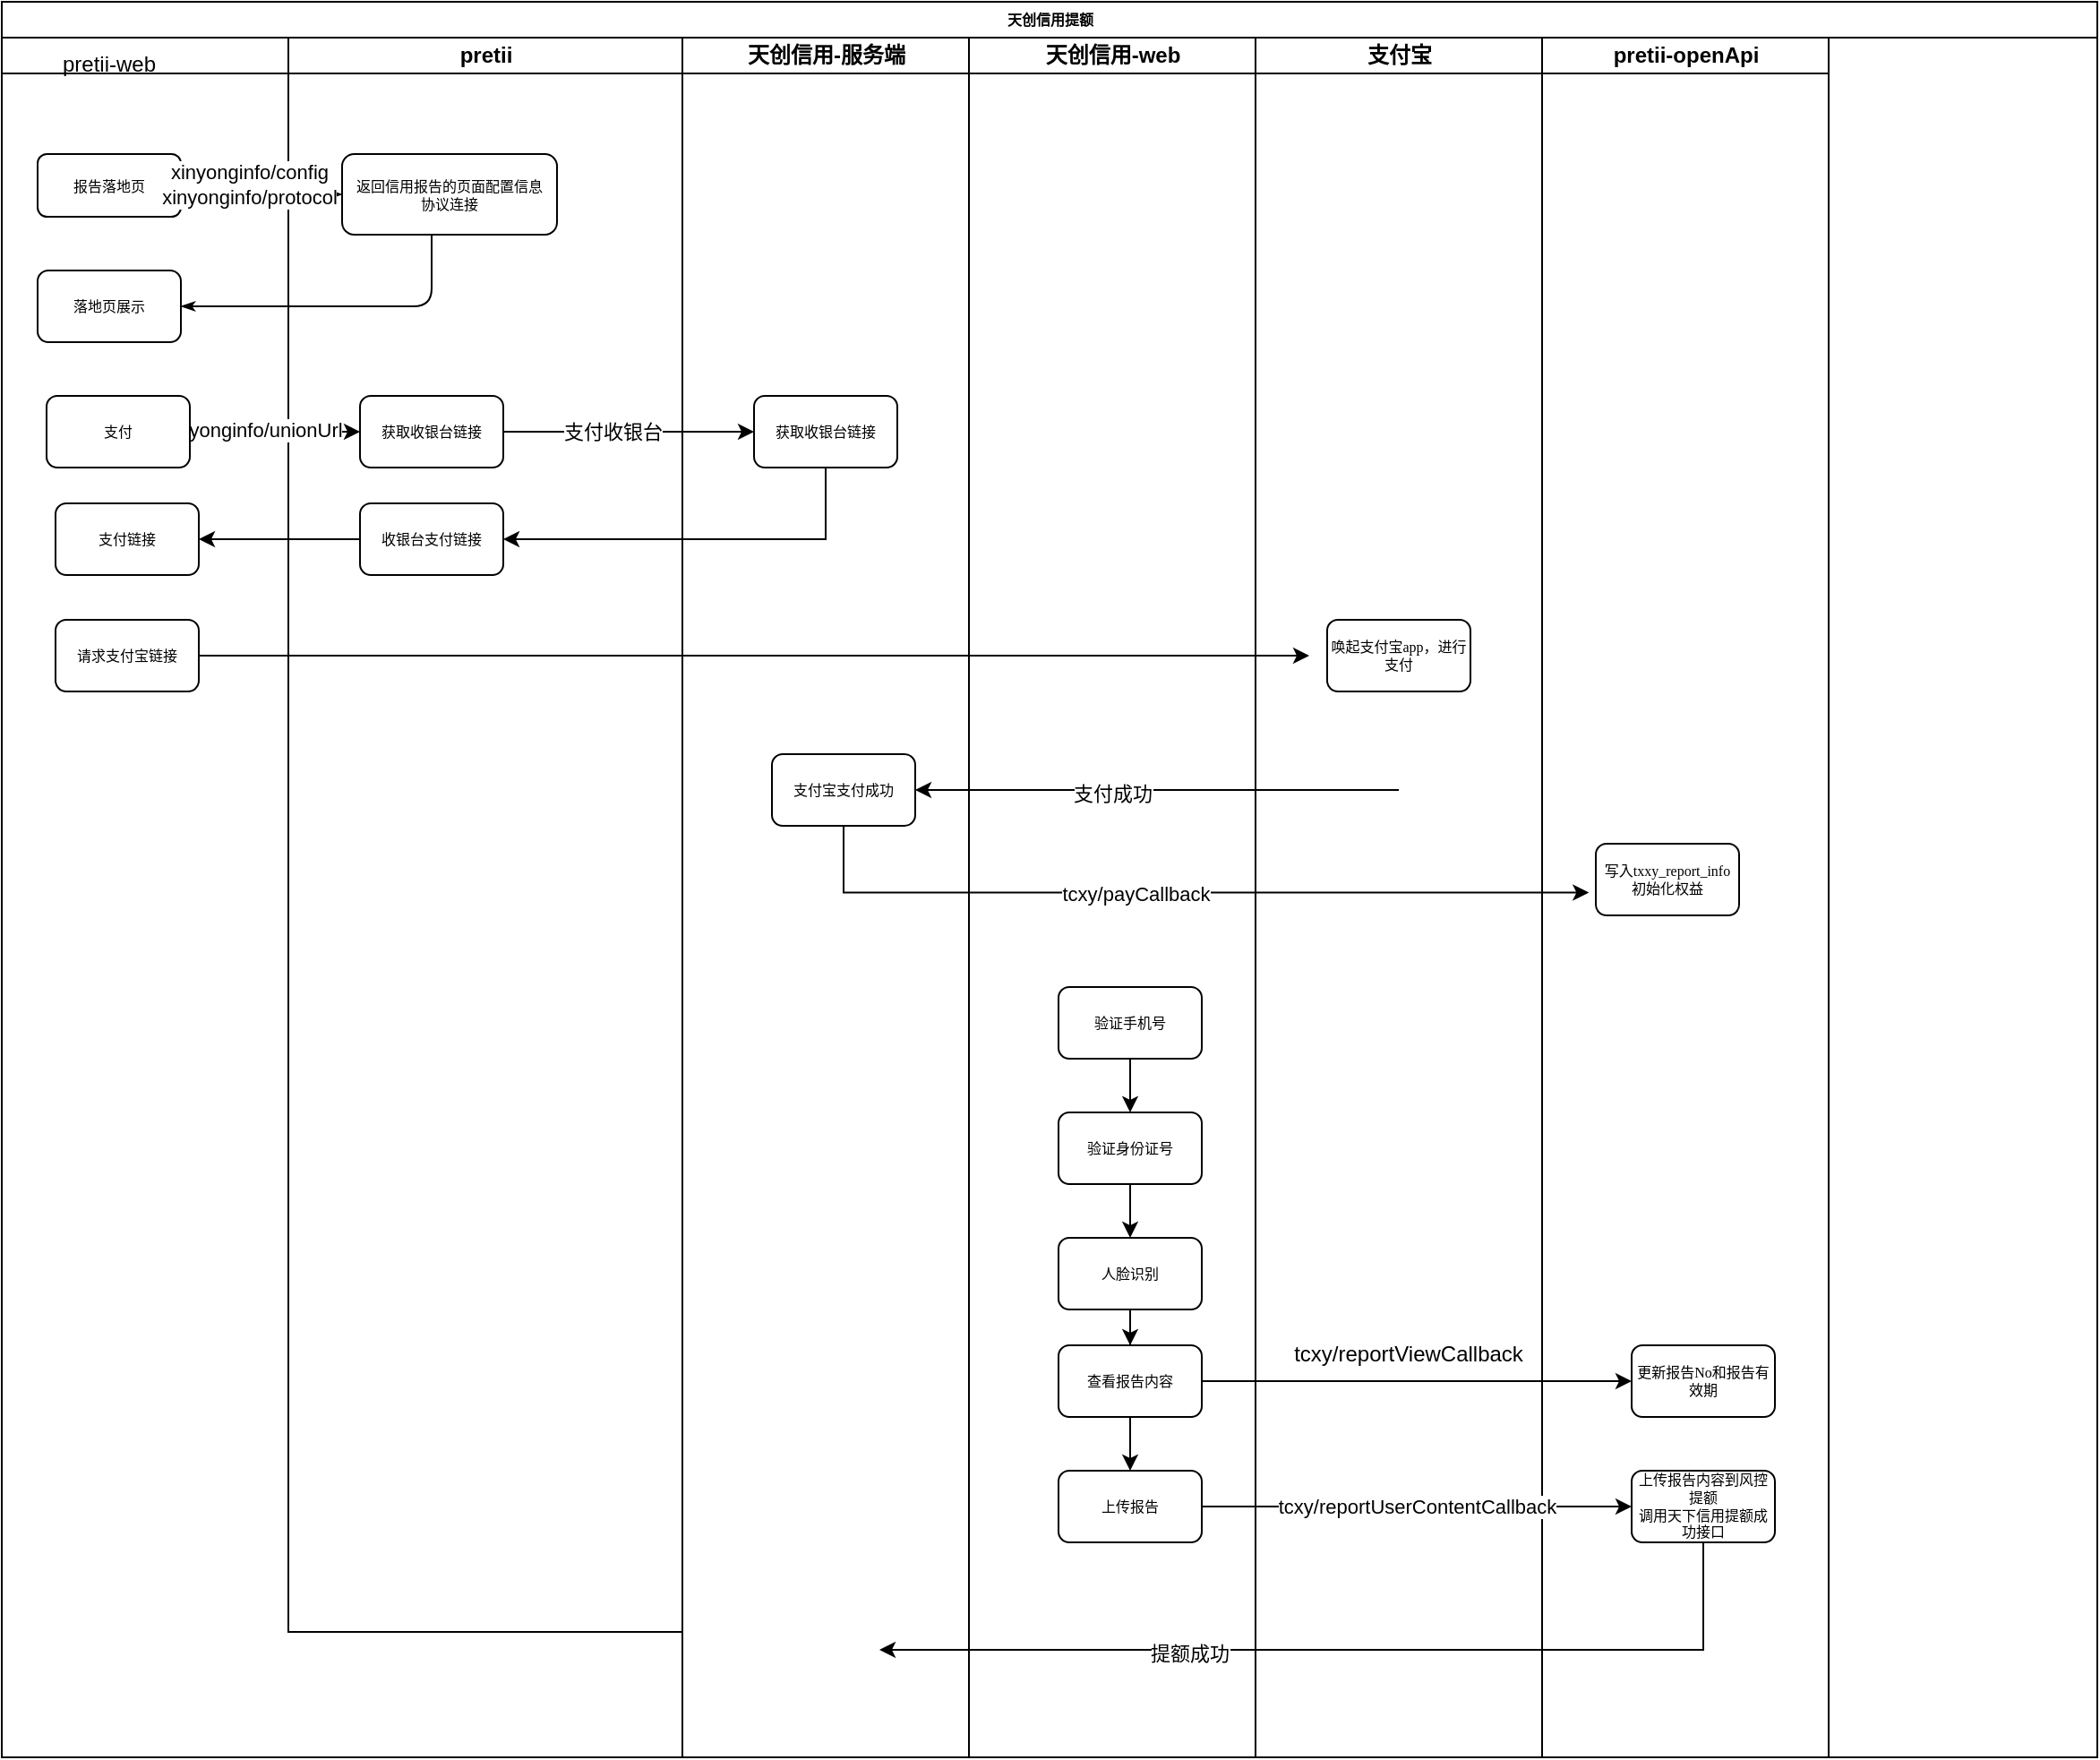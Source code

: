 <mxfile version="23.1.1" type="github">
  <diagram name="Page-1" id="74e2e168-ea6b-b213-b513-2b3c1d86103e">
    <mxGraphModel dx="2089" dy="566" grid="1" gridSize="10" guides="1" tooltips="1" connect="1" arrows="1" fold="1" page="1" pageScale="1" pageWidth="1100" pageHeight="850" background="none" math="0" shadow="0">
      <root>
        <mxCell id="0" />
        <mxCell id="1" parent="0" />
        <mxCell id="AqdaivmpAqv5e9tSUOuD-23" value="" style="endArrow=classic;html=1;rounded=0;entryX=1;entryY=0.5;entryDx=0;entryDy=0;" edge="1" parent="1" target="AqdaivmpAqv5e9tSUOuD-21">
          <mxGeometry width="50" height="50" relative="1" as="geometry">
            <mxPoint x="730" y="450" as="sourcePoint" />
            <mxPoint x="550" y="270" as="targetPoint" />
          </mxGeometry>
        </mxCell>
        <mxCell id="AqdaivmpAqv5e9tSUOuD-24" value="支付成功" style="edgeLabel;html=1;align=center;verticalAlign=middle;resizable=0;points=[];" vertex="1" connectable="0" parent="AqdaivmpAqv5e9tSUOuD-23">
          <mxGeometry x="0.189" y="2" relative="1" as="geometry">
            <mxPoint as="offset" />
          </mxGeometry>
        </mxCell>
        <mxCell id="77e6c97f196da883-1" value="天创信用提额" style="swimlane;html=1;childLayout=stackLayout;startSize=20;rounded=0;shadow=0;labelBackgroundColor=none;strokeWidth=1;fontFamily=Verdana;fontSize=8;align=center;" parent="1" vertex="1">
          <mxGeometry x="-50" y="10" width="1170" height="980" as="geometry" />
        </mxCell>
        <mxCell id="77e6c97f196da883-2" value="" style="swimlane;html=1;startSize=20;" parent="77e6c97f196da883-1" vertex="1">
          <mxGeometry y="20" width="380" height="960" as="geometry">
            <mxRectangle y="20" width="50" height="730" as="alternateBounds" />
          </mxGeometry>
        </mxCell>
        <mxCell id="77e6c97f196da883-8" value="报告落地页" style="rounded=1;whiteSpace=wrap;html=1;shadow=0;labelBackgroundColor=none;strokeWidth=1;fontFamily=Verdana;fontSize=8;align=center;" parent="77e6c97f196da883-2" vertex="1">
          <mxGeometry x="20" y="65" width="80" height="35" as="geometry" />
        </mxCell>
        <mxCell id="77e6c97f196da883-9" value="落地页展示" style="rounded=1;whiteSpace=wrap;html=1;shadow=0;labelBackgroundColor=none;strokeWidth=1;fontFamily=Verdana;fontSize=8;align=center;" parent="77e6c97f196da883-2" vertex="1">
          <mxGeometry x="20" y="130" width="80" height="40" as="geometry" />
        </mxCell>
        <mxCell id="77e6c97f196da883-3" value="pretii" style="swimlane;html=1;startSize=20;" parent="77e6c97f196da883-2" vertex="1">
          <mxGeometry x="160" width="220" height="890" as="geometry">
            <mxRectangle x="160" width="70" height="30" as="alternateBounds" />
          </mxGeometry>
        </mxCell>
        <mxCell id="77e6c97f196da883-11" value="返回信用报告的页面配置信息&lt;br&gt;协议连接" style="rounded=1;whiteSpace=wrap;html=1;shadow=0;labelBackgroundColor=none;strokeWidth=1;fontFamily=Verdana;fontSize=8;align=center;" parent="77e6c97f196da883-3" vertex="1">
          <mxGeometry x="30" y="65" width="120" height="45" as="geometry" />
        </mxCell>
        <mxCell id="AqdaivmpAqv5e9tSUOuD-6" value="获取收银台链接" style="rounded=1;whiteSpace=wrap;html=1;shadow=0;labelBackgroundColor=none;strokeWidth=1;fontFamily=Verdana;fontSize=8;align=center;" vertex="1" parent="77e6c97f196da883-3">
          <mxGeometry x="40" y="200" width="80" height="40" as="geometry" />
        </mxCell>
        <mxCell id="AqdaivmpAqv5e9tSUOuD-13" value="收银台支付链接" style="rounded=1;whiteSpace=wrap;html=1;shadow=0;labelBackgroundColor=none;strokeWidth=1;fontFamily=Verdana;fontSize=8;align=center;" vertex="1" parent="77e6c97f196da883-3">
          <mxGeometry x="40" y="260" width="80" height="40" as="geometry" />
        </mxCell>
        <mxCell id="77e6c97f196da883-26" style="edgeStyle=orthogonalEdgeStyle;rounded=1;html=1;labelBackgroundColor=none;startArrow=none;startFill=0;startSize=5;endArrow=classicThin;endFill=1;endSize=5;jettySize=auto;orthogonalLoop=1;strokeWidth=1;fontFamily=Verdana;fontSize=8" parent="77e6c97f196da883-2" source="77e6c97f196da883-8" target="77e6c97f196da883-11" edge="1">
          <mxGeometry relative="1" as="geometry" />
        </mxCell>
        <mxCell id="AqdaivmpAqv5e9tSUOuD-3" value="xinyonginfo/config&lt;br&gt;xinyonginfo/protocol" style="edgeLabel;html=1;align=center;verticalAlign=middle;resizable=0;points=[];" vertex="1" connectable="0" parent="77e6c97f196da883-26">
          <mxGeometry x="-0.203" y="1" relative="1" as="geometry">
            <mxPoint as="offset" />
          </mxGeometry>
        </mxCell>
        <mxCell id="77e6c97f196da883-27" style="edgeStyle=orthogonalEdgeStyle;rounded=1;html=1;labelBackgroundColor=none;startArrow=none;startFill=0;startSize=5;endArrow=classicThin;endFill=1;endSize=5;jettySize=auto;orthogonalLoop=1;strokeWidth=1;fontFamily=Verdana;fontSize=8" parent="77e6c97f196da883-2" source="77e6c97f196da883-11" target="77e6c97f196da883-9" edge="1">
          <mxGeometry relative="1" as="geometry">
            <Array as="points">
              <mxPoint x="240" y="150" />
            </Array>
          </mxGeometry>
        </mxCell>
        <mxCell id="AqdaivmpAqv5e9tSUOuD-7" value="" style="edgeStyle=orthogonalEdgeStyle;rounded=0;orthogonalLoop=1;jettySize=auto;html=1;" edge="1" parent="77e6c97f196da883-2" source="AqdaivmpAqv5e9tSUOuD-5" target="AqdaivmpAqv5e9tSUOuD-6">
          <mxGeometry relative="1" as="geometry" />
        </mxCell>
        <mxCell id="AqdaivmpAqv5e9tSUOuD-8" value="xinyonginfo/unionUrl" style="edgeLabel;html=1;align=center;verticalAlign=middle;resizable=0;points=[];" vertex="1" connectable="0" parent="AqdaivmpAqv5e9tSUOuD-7">
          <mxGeometry x="-0.271" y="1" relative="1" as="geometry">
            <mxPoint as="offset" />
          </mxGeometry>
        </mxCell>
        <mxCell id="AqdaivmpAqv5e9tSUOuD-5" value="支付" style="rounded=1;whiteSpace=wrap;html=1;shadow=0;labelBackgroundColor=none;strokeWidth=1;fontFamily=Verdana;fontSize=8;align=center;" vertex="1" parent="77e6c97f196da883-2">
          <mxGeometry x="25" y="200" width="80" height="40" as="geometry" />
        </mxCell>
        <mxCell id="AqdaivmpAqv5e9tSUOuD-15" value="" style="edgeStyle=orthogonalEdgeStyle;rounded=0;orthogonalLoop=1;jettySize=auto;html=1;entryX=1;entryY=0.5;entryDx=0;entryDy=0;" edge="1" parent="77e6c97f196da883-2" source="AqdaivmpAqv5e9tSUOuD-13" target="AqdaivmpAqv5e9tSUOuD-16">
          <mxGeometry relative="1" as="geometry">
            <mxPoint x="140" y="280.0" as="targetPoint" />
          </mxGeometry>
        </mxCell>
        <mxCell id="AqdaivmpAqv5e9tSUOuD-16" value="支付链接" style="rounded=1;whiteSpace=wrap;html=1;shadow=0;labelBackgroundColor=none;strokeWidth=1;fontFamily=Verdana;fontSize=8;align=center;" vertex="1" parent="77e6c97f196da883-2">
          <mxGeometry x="30" y="260" width="80" height="40" as="geometry" />
        </mxCell>
        <mxCell id="AqdaivmpAqv5e9tSUOuD-20" style="edgeStyle=orthogonalEdgeStyle;rounded=0;orthogonalLoop=1;jettySize=auto;html=1;exitX=1;exitY=0.5;exitDx=0;exitDy=0;" edge="1" parent="77e6c97f196da883-2" source="AqdaivmpAqv5e9tSUOuD-17">
          <mxGeometry relative="1" as="geometry">
            <mxPoint x="730" y="345" as="targetPoint" />
          </mxGeometry>
        </mxCell>
        <mxCell id="AqdaivmpAqv5e9tSUOuD-17" value="请求支付宝链接" style="rounded=1;whiteSpace=wrap;html=1;shadow=0;labelBackgroundColor=none;strokeWidth=1;fontFamily=Verdana;fontSize=8;align=center;" vertex="1" parent="77e6c97f196da883-2">
          <mxGeometry x="30" y="325" width="80" height="40" as="geometry" />
        </mxCell>
        <mxCell id="AqdaivmpAqv5e9tSUOuD-29" value="pretii-web" style="text;html=1;strokeColor=none;fillColor=none;align=center;verticalAlign=middle;whiteSpace=wrap;rounded=0;" vertex="1" parent="77e6c97f196da883-2">
          <mxGeometry x="30" width="60" height="30" as="geometry" />
        </mxCell>
        <mxCell id="77e6c97f196da883-5" value="天创信用-服务端" style="swimlane;html=1;startSize=20;" parent="77e6c97f196da883-1" vertex="1">
          <mxGeometry x="380" y="20" width="160" height="960" as="geometry" />
        </mxCell>
        <mxCell id="AqdaivmpAqv5e9tSUOuD-9" value="获取收银台链接" style="rounded=1;whiteSpace=wrap;html=1;shadow=0;labelBackgroundColor=none;strokeWidth=1;fontFamily=Verdana;fontSize=8;align=center;" vertex="1" parent="77e6c97f196da883-5">
          <mxGeometry x="40" y="200" width="80" height="40" as="geometry" />
        </mxCell>
        <mxCell id="AqdaivmpAqv5e9tSUOuD-21" value="支付宝支付成功" style="rounded=1;whiteSpace=wrap;html=1;shadow=0;labelBackgroundColor=none;strokeWidth=1;fontFamily=Verdana;fontSize=8;align=center;" vertex="1" parent="77e6c97f196da883-5">
          <mxGeometry x="50" y="400" width="80" height="40" as="geometry" />
        </mxCell>
        <mxCell id="77e6c97f196da883-6" value="天创信用-web" style="swimlane;html=1;startSize=20;" parent="77e6c97f196da883-1" vertex="1">
          <mxGeometry x="540" y="20" width="160" height="960" as="geometry" />
        </mxCell>
        <mxCell id="AqdaivmpAqv5e9tSUOuD-49" value="" style="edgeStyle=orthogonalEdgeStyle;rounded=0;orthogonalLoop=1;jettySize=auto;html=1;" edge="1" parent="77e6c97f196da883-6" source="AqdaivmpAqv5e9tSUOuD-47" target="AqdaivmpAqv5e9tSUOuD-48">
          <mxGeometry relative="1" as="geometry" />
        </mxCell>
        <mxCell id="AqdaivmpAqv5e9tSUOuD-47" value="验证手机号" style="rounded=1;whiteSpace=wrap;html=1;shadow=0;labelBackgroundColor=none;strokeWidth=1;fontFamily=Verdana;fontSize=8;align=center;" vertex="1" parent="77e6c97f196da883-6">
          <mxGeometry x="50" y="530" width="80" height="40" as="geometry" />
        </mxCell>
        <mxCell id="AqdaivmpAqv5e9tSUOuD-48" value="验证身份证号" style="rounded=1;whiteSpace=wrap;html=1;shadow=0;labelBackgroundColor=none;strokeWidth=1;fontFamily=Verdana;fontSize=8;align=center;" vertex="1" parent="77e6c97f196da883-6">
          <mxGeometry x="50" y="600" width="80" height="40" as="geometry" />
        </mxCell>
        <mxCell id="AqdaivmpAqv5e9tSUOuD-53" value="" style="edgeStyle=orthogonalEdgeStyle;rounded=0;orthogonalLoop=1;jettySize=auto;html=1;" edge="1" parent="77e6c97f196da883-6" source="AqdaivmpAqv5e9tSUOuD-50" target="AqdaivmpAqv5e9tSUOuD-52">
          <mxGeometry relative="1" as="geometry" />
        </mxCell>
        <mxCell id="AqdaivmpAqv5e9tSUOuD-50" value="人脸识别" style="rounded=1;whiteSpace=wrap;html=1;shadow=0;labelBackgroundColor=none;strokeWidth=1;fontFamily=Verdana;fontSize=8;align=center;" vertex="1" parent="77e6c97f196da883-6">
          <mxGeometry x="50" y="670" width="80" height="40" as="geometry" />
        </mxCell>
        <mxCell id="AqdaivmpAqv5e9tSUOuD-51" value="" style="edgeStyle=orthogonalEdgeStyle;rounded=0;orthogonalLoop=1;jettySize=auto;html=1;" edge="1" parent="77e6c97f196da883-6" source="AqdaivmpAqv5e9tSUOuD-48" target="AqdaivmpAqv5e9tSUOuD-50">
          <mxGeometry relative="1" as="geometry" />
        </mxCell>
        <mxCell id="AqdaivmpAqv5e9tSUOuD-55" value="" style="edgeStyle=orthogonalEdgeStyle;rounded=0;orthogonalLoop=1;jettySize=auto;html=1;" edge="1" parent="77e6c97f196da883-6" source="AqdaivmpAqv5e9tSUOuD-52" target="AqdaivmpAqv5e9tSUOuD-54">
          <mxGeometry relative="1" as="geometry" />
        </mxCell>
        <mxCell id="AqdaivmpAqv5e9tSUOuD-52" value="查看报告内容" style="rounded=1;whiteSpace=wrap;html=1;shadow=0;labelBackgroundColor=none;strokeWidth=1;fontFamily=Verdana;fontSize=8;align=center;" vertex="1" parent="77e6c97f196da883-6">
          <mxGeometry x="50" y="730" width="80" height="40" as="geometry" />
        </mxCell>
        <mxCell id="AqdaivmpAqv5e9tSUOuD-54" value="上传报告" style="rounded=1;whiteSpace=wrap;html=1;shadow=0;labelBackgroundColor=none;strokeWidth=1;fontFamily=Verdana;fontSize=8;align=center;" vertex="1" parent="77e6c97f196da883-6">
          <mxGeometry x="50" y="800" width="80" height="40" as="geometry" />
        </mxCell>
        <mxCell id="77e6c97f196da883-7" value="支付宝" style="swimlane;html=1;startSize=20;" parent="77e6c97f196da883-1" vertex="1">
          <mxGeometry x="700" y="20" width="160" height="960" as="geometry" />
        </mxCell>
        <mxCell id="AqdaivmpAqv5e9tSUOuD-19" value="唤起支付宝app，进行支付" style="rounded=1;whiteSpace=wrap;html=1;shadow=0;labelBackgroundColor=none;strokeWidth=1;fontFamily=Verdana;fontSize=8;align=center;" vertex="1" parent="77e6c97f196da883-7">
          <mxGeometry x="40" y="325" width="80" height="40" as="geometry" />
        </mxCell>
        <mxCell id="AqdaivmpAqv5e9tSUOuD-59" value="tcxy/reportViewCallback" style="text;html=1;align=center;verticalAlign=middle;resizable=0;points=[];autosize=1;strokeColor=none;fillColor=none;" vertex="1" parent="77e6c97f196da883-7">
          <mxGeometry x="10" y="720" width="150" height="30" as="geometry" />
        </mxCell>
        <mxCell id="AqdaivmpAqv5e9tSUOuD-10" value="" style="edgeStyle=orthogonalEdgeStyle;rounded=0;orthogonalLoop=1;jettySize=auto;html=1;" edge="1" parent="77e6c97f196da883-1" source="AqdaivmpAqv5e9tSUOuD-6" target="AqdaivmpAqv5e9tSUOuD-9">
          <mxGeometry relative="1" as="geometry" />
        </mxCell>
        <mxCell id="AqdaivmpAqv5e9tSUOuD-11" value="支付收银台" style="edgeLabel;html=1;align=center;verticalAlign=middle;resizable=0;points=[];" vertex="1" connectable="0" parent="AqdaivmpAqv5e9tSUOuD-10">
          <mxGeometry x="-0.303" y="1" relative="1" as="geometry">
            <mxPoint x="12" y="1" as="offset" />
          </mxGeometry>
        </mxCell>
        <mxCell id="AqdaivmpAqv5e9tSUOuD-12" style="edgeStyle=orthogonalEdgeStyle;rounded=0;orthogonalLoop=1;jettySize=auto;html=1;exitX=0.5;exitY=1;exitDx=0;exitDy=0;entryX=1;entryY=0.5;entryDx=0;entryDy=0;" edge="1" parent="77e6c97f196da883-1" source="AqdaivmpAqv5e9tSUOuD-9" target="AqdaivmpAqv5e9tSUOuD-13">
          <mxGeometry relative="1" as="geometry">
            <mxPoint x="230" y="320.0" as="targetPoint" />
          </mxGeometry>
        </mxCell>
        <mxCell id="AqdaivmpAqv5e9tSUOuD-43" style="edgeStyle=orthogonalEdgeStyle;rounded=0;orthogonalLoop=1;jettySize=auto;html=1;entryX=-0.048;entryY=0.682;entryDx=0;entryDy=0;entryPerimeter=0;" edge="1" parent="77e6c97f196da883-1" source="AqdaivmpAqv5e9tSUOuD-21" target="AqdaivmpAqv5e9tSUOuD-42">
          <mxGeometry relative="1" as="geometry">
            <Array as="points">
              <mxPoint x="470" y="497" />
            </Array>
          </mxGeometry>
        </mxCell>
        <mxCell id="AqdaivmpAqv5e9tSUOuD-44" value="&lt;div style=&quot;background-color: rgb(43, 43, 43); color: rgb(169, 183, 198); font-family: &amp;quot;JetBrains Mono&amp;quot;, monospace; font-size: 11.3pt;&quot;&gt;&lt;br&gt;&lt;/div&gt;" style="edgeLabel;html=1;align=center;verticalAlign=middle;resizable=0;points=[];" vertex="1" connectable="0" parent="AqdaivmpAqv5e9tSUOuD-43">
          <mxGeometry x="-0.026" y="-1" relative="1" as="geometry">
            <mxPoint as="offset" />
          </mxGeometry>
        </mxCell>
        <mxCell id="AqdaivmpAqv5e9tSUOuD-46" value="tcxy/payCallback" style="edgeLabel;html=1;align=center;verticalAlign=middle;resizable=0;points=[];" vertex="1" connectable="0" parent="AqdaivmpAqv5e9tSUOuD-43">
          <mxGeometry x="-0.118" relative="1" as="geometry">
            <mxPoint as="offset" />
          </mxGeometry>
        </mxCell>
        <mxCell id="AqdaivmpAqv5e9tSUOuD-37" value="pretii-openApi" style="swimlane;html=1;startSize=20;" vertex="1" parent="77e6c97f196da883-1">
          <mxGeometry x="860" y="20" width="160" height="960" as="geometry" />
        </mxCell>
        <mxCell id="AqdaivmpAqv5e9tSUOuD-42" value="写入txxy_report_info&lt;br&gt;初始化权益" style="rounded=1;whiteSpace=wrap;html=1;shadow=0;labelBackgroundColor=none;strokeWidth=1;fontFamily=Verdana;fontSize=8;align=center;" vertex="1" parent="AqdaivmpAqv5e9tSUOuD-37">
          <mxGeometry x="30" y="450" width="80" height="40" as="geometry" />
        </mxCell>
        <mxCell id="AqdaivmpAqv5e9tSUOuD-56" value="更新报告No和报告有效期" style="rounded=1;whiteSpace=wrap;html=1;shadow=0;labelBackgroundColor=none;strokeWidth=1;fontFamily=Verdana;fontSize=8;align=center;" vertex="1" parent="AqdaivmpAqv5e9tSUOuD-37">
          <mxGeometry x="50" y="730" width="80" height="40" as="geometry" />
        </mxCell>
        <mxCell id="AqdaivmpAqv5e9tSUOuD-60" value="上传报告内容到风控&lt;br&gt;提额&lt;br&gt;调用天下信用提额成功接口" style="rounded=1;whiteSpace=wrap;html=1;shadow=0;labelBackgroundColor=none;strokeWidth=1;fontFamily=Verdana;fontSize=8;align=center;" vertex="1" parent="AqdaivmpAqv5e9tSUOuD-37">
          <mxGeometry x="50" y="800" width="80" height="40" as="geometry" />
        </mxCell>
        <mxCell id="AqdaivmpAqv5e9tSUOuD-57" value="" style="edgeStyle=orthogonalEdgeStyle;rounded=0;orthogonalLoop=1;jettySize=auto;html=1;" edge="1" parent="77e6c97f196da883-1" source="AqdaivmpAqv5e9tSUOuD-52" target="AqdaivmpAqv5e9tSUOuD-56">
          <mxGeometry relative="1" as="geometry" />
        </mxCell>
        <mxCell id="AqdaivmpAqv5e9tSUOuD-61" value="tcxy/reportUserContentCallback" style="edgeStyle=orthogonalEdgeStyle;rounded=0;orthogonalLoop=1;jettySize=auto;html=1;" edge="1" parent="77e6c97f196da883-1" source="AqdaivmpAqv5e9tSUOuD-54" target="AqdaivmpAqv5e9tSUOuD-60">
          <mxGeometry relative="1" as="geometry" />
        </mxCell>
        <mxCell id="AqdaivmpAqv5e9tSUOuD-63" value="" style="edgeStyle=orthogonalEdgeStyle;rounded=0;orthogonalLoop=1;jettySize=auto;html=1;" edge="1" parent="77e6c97f196da883-1" source="AqdaivmpAqv5e9tSUOuD-60">
          <mxGeometry relative="1" as="geometry">
            <mxPoint x="490" y="920" as="targetPoint" />
            <Array as="points">
              <mxPoint x="950" y="920" />
            </Array>
          </mxGeometry>
        </mxCell>
        <mxCell id="AqdaivmpAqv5e9tSUOuD-64" value="提额成功" style="edgeLabel;html=1;align=center;verticalAlign=middle;resizable=0;points=[];" vertex="1" connectable="0" parent="AqdaivmpAqv5e9tSUOuD-63">
          <mxGeometry x="0.334" y="2" relative="1" as="geometry">
            <mxPoint as="offset" />
          </mxGeometry>
        </mxCell>
      </root>
    </mxGraphModel>
  </diagram>
</mxfile>
